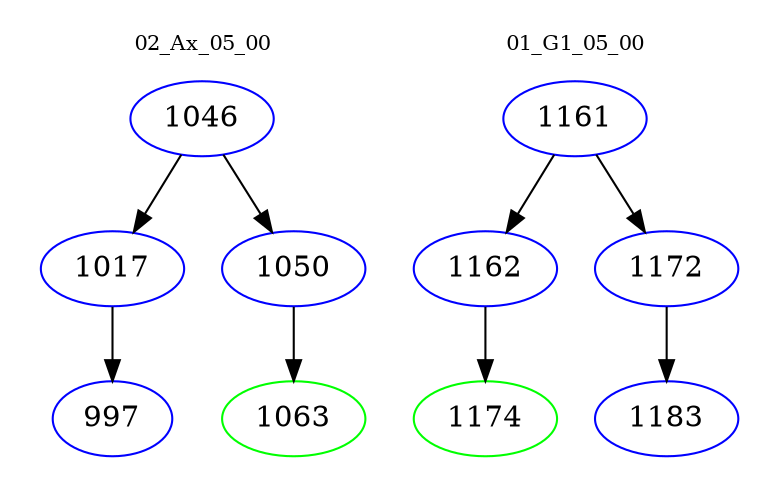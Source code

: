 digraph{
subgraph cluster_0 {
color = white
label = "02_Ax_05_00";
fontsize=10;
T0_1046 [label="1046", color="blue"]
T0_1046 -> T0_1017 [color="black"]
T0_1017 [label="1017", color="blue"]
T0_1017 -> T0_997 [color="black"]
T0_997 [label="997", color="blue"]
T0_1046 -> T0_1050 [color="black"]
T0_1050 [label="1050", color="blue"]
T0_1050 -> T0_1063 [color="black"]
T0_1063 [label="1063", color="green"]
}
subgraph cluster_1 {
color = white
label = "01_G1_05_00";
fontsize=10;
T1_1161 [label="1161", color="blue"]
T1_1161 -> T1_1162 [color="black"]
T1_1162 [label="1162", color="blue"]
T1_1162 -> T1_1174 [color="black"]
T1_1174 [label="1174", color="green"]
T1_1161 -> T1_1172 [color="black"]
T1_1172 [label="1172", color="blue"]
T1_1172 -> T1_1183 [color="black"]
T1_1183 [label="1183", color="blue"]
}
}
